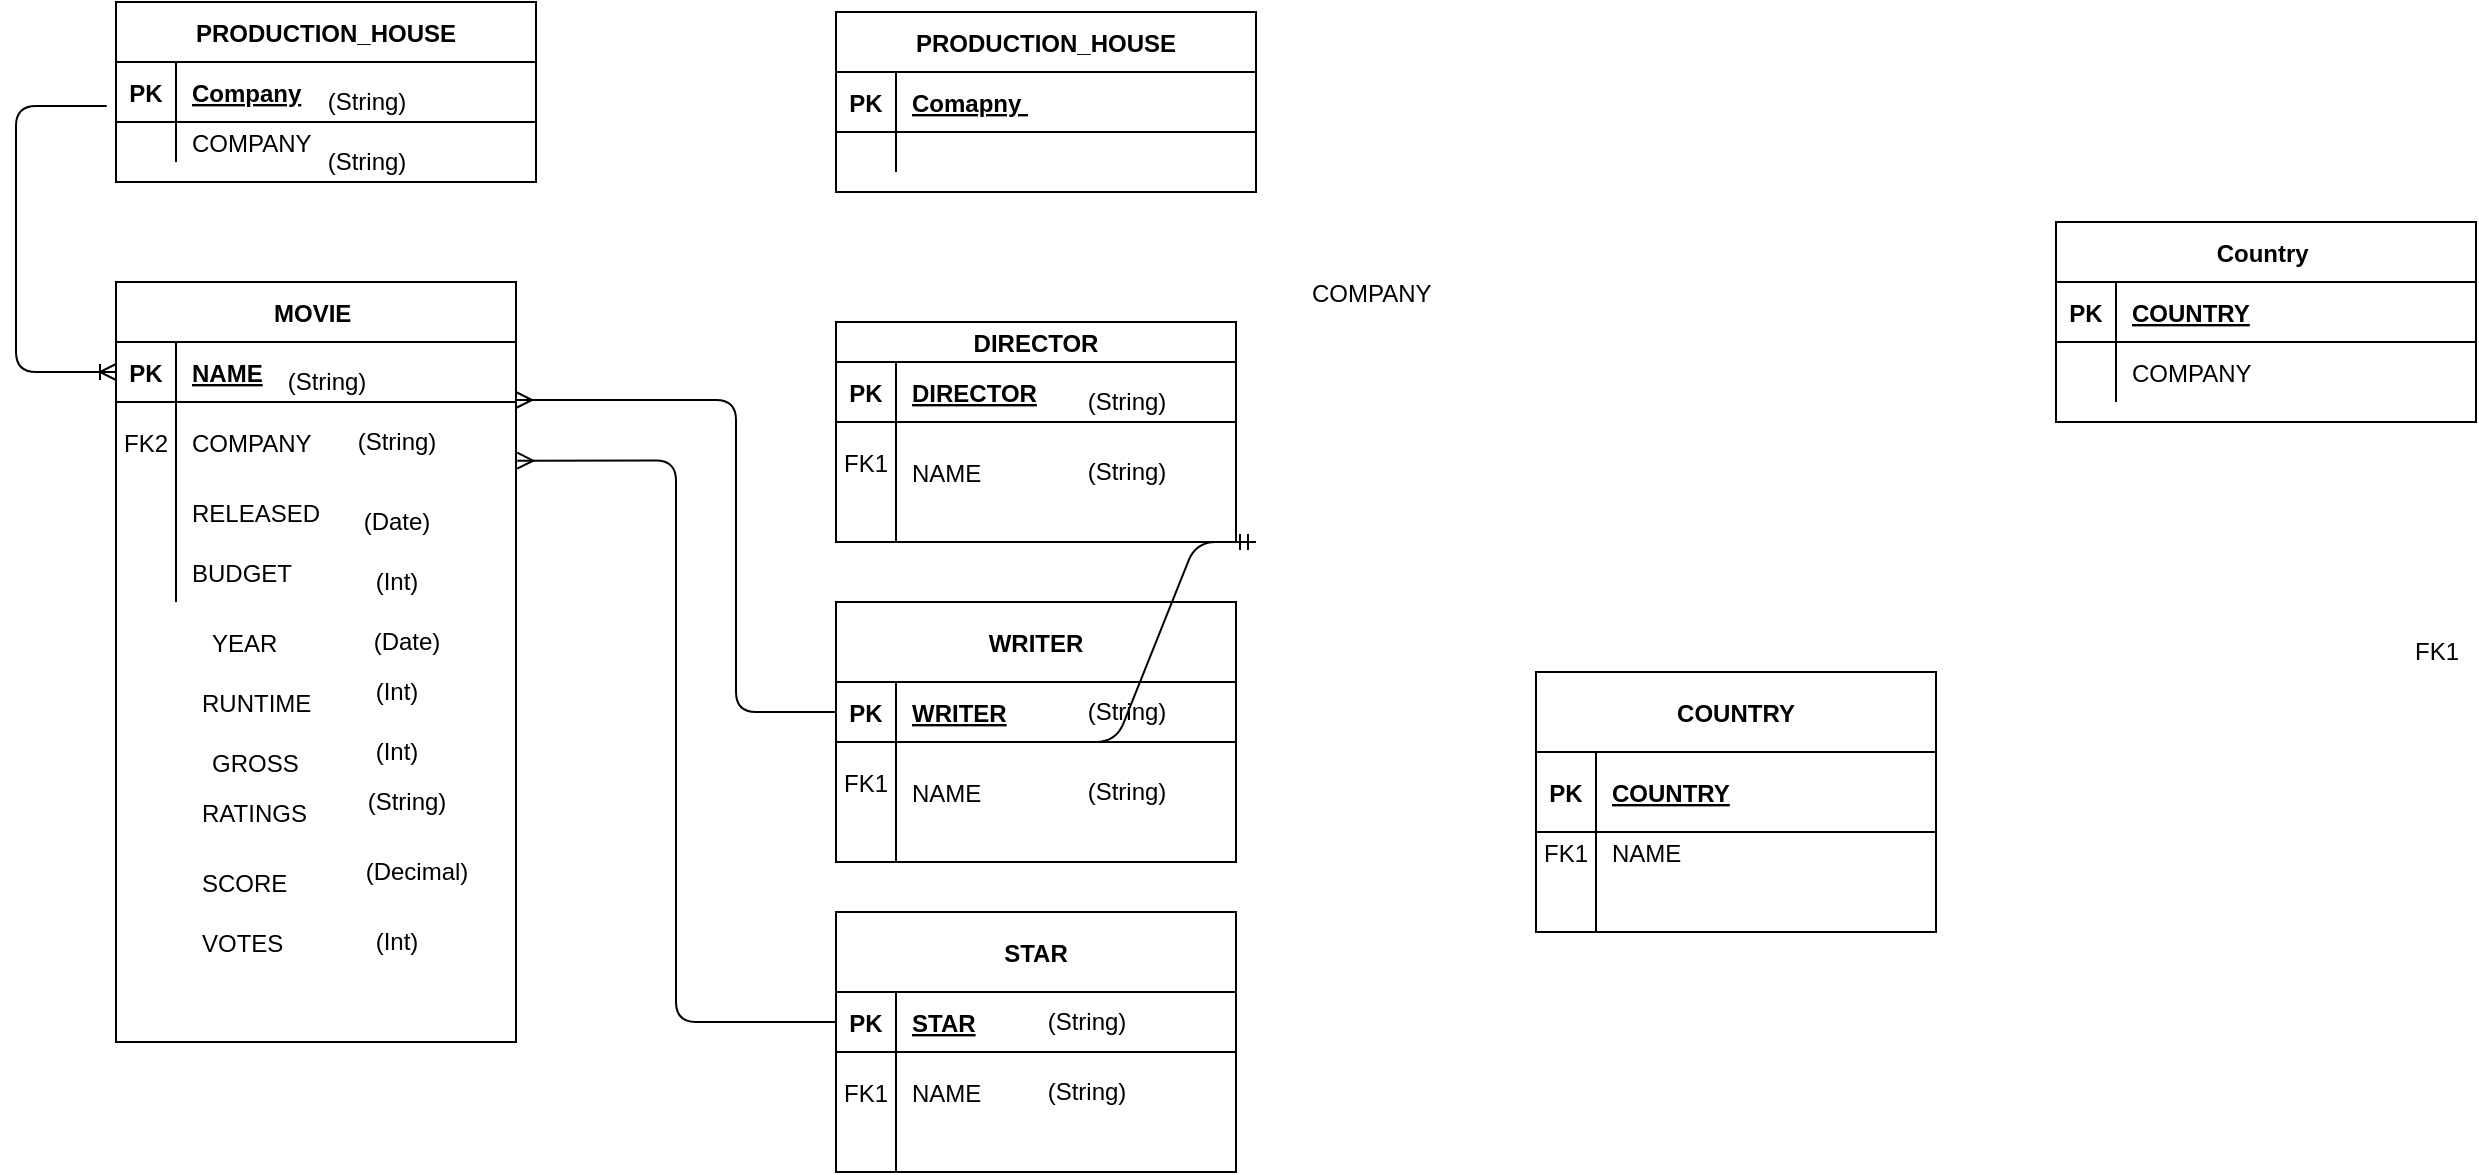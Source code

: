 <mxfile version="14.4.2" type="github">
  <diagram id="R2lEEEUBdFMjLlhIrx00" name="Page-1">
    <mxGraphModel dx="1662" dy="796" grid="1" gridSize="10" guides="1" tooltips="1" connect="1" arrows="1" fold="1" page="1" pageScale="1" pageWidth="850" pageHeight="1100" math="0" shadow="0" extFonts="Permanent Marker^https://fonts.googleapis.com/css?family=Permanent+Marker">
      <root>
        <mxCell id="0" />
        <mxCell id="1" parent="0" />
        <mxCell id="C-vyLk0tnHw3VtMMgP7b-2" value="COUNTRY" style="shape=table;startSize=40;container=1;collapsible=1;childLayout=tableLayout;fixedRows=1;rowLines=0;fontStyle=1;align=center;resizeLast=1;" parent="1" vertex="1">
          <mxGeometry x="790" y="365" width="200" height="130" as="geometry">
            <mxRectangle x="360" y="80" width="110" height="40" as="alternateBounds" />
          </mxGeometry>
        </mxCell>
        <mxCell id="C-vyLk0tnHw3VtMMgP7b-3" value="" style="shape=partialRectangle;collapsible=0;dropTarget=0;pointerEvents=0;fillColor=none;points=[[0,0.5],[1,0.5]];portConstraint=eastwest;top=0;left=0;right=0;bottom=1;" parent="C-vyLk0tnHw3VtMMgP7b-2" vertex="1">
          <mxGeometry y="40" width="200" height="40" as="geometry" />
        </mxCell>
        <mxCell id="C-vyLk0tnHw3VtMMgP7b-4" value="PK" style="shape=partialRectangle;overflow=hidden;connectable=0;fillColor=none;top=0;left=0;bottom=0;right=0;fontStyle=1;" parent="C-vyLk0tnHw3VtMMgP7b-3" vertex="1">
          <mxGeometry width="30" height="40" as="geometry" />
        </mxCell>
        <mxCell id="C-vyLk0tnHw3VtMMgP7b-5" value="COUNTRY" style="shape=partialRectangle;overflow=hidden;connectable=0;fillColor=none;top=0;left=0;bottom=0;right=0;align=left;spacingLeft=6;fontStyle=5;" parent="C-vyLk0tnHw3VtMMgP7b-3" vertex="1">
          <mxGeometry x="30" width="170" height="40" as="geometry" />
        </mxCell>
        <mxCell id="C-vyLk0tnHw3VtMMgP7b-6" value="" style="shape=partialRectangle;collapsible=0;dropTarget=0;pointerEvents=0;fillColor=none;points=[[0,0.5],[1,0.5]];portConstraint=eastwest;top=0;left=0;right=0;bottom=0;" parent="C-vyLk0tnHw3VtMMgP7b-2" vertex="1">
          <mxGeometry y="80" width="200" height="20" as="geometry" />
        </mxCell>
        <mxCell id="C-vyLk0tnHw3VtMMgP7b-7" value="FK1" style="shape=partialRectangle;overflow=hidden;connectable=0;fillColor=none;top=0;left=0;bottom=0;right=0;" parent="C-vyLk0tnHw3VtMMgP7b-6" vertex="1">
          <mxGeometry width="30" height="20" as="geometry" />
        </mxCell>
        <mxCell id="C-vyLk0tnHw3VtMMgP7b-8" value="NAME" style="shape=partialRectangle;overflow=hidden;connectable=0;fillColor=none;top=0;left=0;bottom=0;right=0;align=left;spacingLeft=6;" parent="C-vyLk0tnHw3VtMMgP7b-6" vertex="1">
          <mxGeometry x="30" width="170" height="20" as="geometry" />
        </mxCell>
        <mxCell id="C-vyLk0tnHw3VtMMgP7b-9" value="" style="shape=partialRectangle;collapsible=0;dropTarget=0;pointerEvents=0;fillColor=none;points=[[0,0.5],[1,0.5]];portConstraint=eastwest;top=0;left=0;right=0;bottom=0;" parent="C-vyLk0tnHw3VtMMgP7b-2" vertex="1">
          <mxGeometry y="100" width="200" height="30" as="geometry" />
        </mxCell>
        <mxCell id="C-vyLk0tnHw3VtMMgP7b-10" value="" style="shape=partialRectangle;overflow=hidden;connectable=0;fillColor=none;top=0;left=0;bottom=0;right=0;" parent="C-vyLk0tnHw3VtMMgP7b-9" vertex="1">
          <mxGeometry width="30" height="30" as="geometry" />
        </mxCell>
        <mxCell id="C-vyLk0tnHw3VtMMgP7b-11" value="" style="shape=partialRectangle;overflow=hidden;connectable=0;fillColor=none;top=0;left=0;bottom=0;right=0;align=left;spacingLeft=6;" parent="C-vyLk0tnHw3VtMMgP7b-9" vertex="1">
          <mxGeometry x="30" width="170" height="30" as="geometry" />
        </mxCell>
        <mxCell id="C-vyLk0tnHw3VtMMgP7b-13" value="DIRECTOR" style="shape=table;startSize=20;container=1;collapsible=1;childLayout=tableLayout;fixedRows=1;rowLines=0;fontStyle=1;align=center;resizeLast=1;" parent="1" vertex="1">
          <mxGeometry x="440" y="190" width="200" height="110" as="geometry" />
        </mxCell>
        <mxCell id="C-vyLk0tnHw3VtMMgP7b-14" value="" style="shape=partialRectangle;collapsible=0;dropTarget=0;pointerEvents=0;fillColor=none;points=[[0,0.5],[1,0.5]];portConstraint=eastwest;top=0;left=0;right=0;bottom=1;" parent="C-vyLk0tnHw3VtMMgP7b-13" vertex="1">
          <mxGeometry y="20" width="200" height="30" as="geometry" />
        </mxCell>
        <mxCell id="C-vyLk0tnHw3VtMMgP7b-15" value="PK" style="shape=partialRectangle;overflow=hidden;connectable=0;fillColor=none;top=0;left=0;bottom=0;right=0;fontStyle=1;" parent="C-vyLk0tnHw3VtMMgP7b-14" vertex="1">
          <mxGeometry width="30" height="30" as="geometry" />
        </mxCell>
        <mxCell id="C-vyLk0tnHw3VtMMgP7b-16" value="DIRECTOR" style="shape=partialRectangle;overflow=hidden;connectable=0;fillColor=none;top=0;left=0;bottom=0;right=0;align=left;spacingLeft=6;fontStyle=5;" parent="C-vyLk0tnHw3VtMMgP7b-14" vertex="1">
          <mxGeometry x="30" width="170" height="30" as="geometry" />
        </mxCell>
        <mxCell id="C-vyLk0tnHw3VtMMgP7b-17" value="" style="shape=partialRectangle;collapsible=0;dropTarget=0;pointerEvents=0;fillColor=none;points=[[0,0.5],[1,0.5]];portConstraint=eastwest;top=0;left=0;right=0;bottom=0;" parent="C-vyLk0tnHw3VtMMgP7b-13" vertex="1">
          <mxGeometry y="50" width="200" height="40" as="geometry" />
        </mxCell>
        <mxCell id="C-vyLk0tnHw3VtMMgP7b-18" value="FK1" style="shape=partialRectangle;overflow=hidden;connectable=0;fillColor=none;top=0;left=0;bottom=0;right=0;" parent="C-vyLk0tnHw3VtMMgP7b-17" vertex="1">
          <mxGeometry width="30" height="40" as="geometry" />
        </mxCell>
        <mxCell id="C-vyLk0tnHw3VtMMgP7b-19" value="" style="shape=partialRectangle;overflow=hidden;connectable=0;fillColor=none;top=0;left=0;bottom=0;right=0;align=left;spacingLeft=6;" parent="C-vyLk0tnHw3VtMMgP7b-17" vertex="1">
          <mxGeometry x="30" width="170" height="40" as="geometry" />
        </mxCell>
        <mxCell id="C-vyLk0tnHw3VtMMgP7b-20" value="" style="shape=partialRectangle;collapsible=0;dropTarget=0;pointerEvents=0;fillColor=none;points=[[0,0.5],[1,0.5]];portConstraint=eastwest;top=0;left=0;right=0;bottom=0;" parent="C-vyLk0tnHw3VtMMgP7b-13" vertex="1">
          <mxGeometry y="90" width="200" height="20" as="geometry" />
        </mxCell>
        <mxCell id="C-vyLk0tnHw3VtMMgP7b-21" value="" style="shape=partialRectangle;overflow=hidden;connectable=0;fillColor=none;top=0;left=0;bottom=0;right=0;" parent="C-vyLk0tnHw3VtMMgP7b-20" vertex="1">
          <mxGeometry width="30" height="20" as="geometry" />
        </mxCell>
        <mxCell id="C-vyLk0tnHw3VtMMgP7b-22" value="" style="shape=partialRectangle;overflow=hidden;connectable=0;fillColor=none;top=0;left=0;bottom=0;right=0;align=left;spacingLeft=6;" parent="C-vyLk0tnHw3VtMMgP7b-20" vertex="1">
          <mxGeometry x="30" width="170" height="20" as="geometry" />
        </mxCell>
        <mxCell id="C-vyLk0tnHw3VtMMgP7b-23" value="PRODUCTION_HOUSE" style="shape=table;startSize=30;container=1;collapsible=1;childLayout=tableLayout;fixedRows=1;rowLines=0;fontStyle=1;align=center;resizeLast=1;" parent="1" vertex="1">
          <mxGeometry x="80" y="30" width="210" height="90" as="geometry" />
        </mxCell>
        <mxCell id="C-vyLk0tnHw3VtMMgP7b-24" value="" style="shape=partialRectangle;collapsible=0;dropTarget=0;pointerEvents=0;fillColor=none;points=[[0,0.5],[1,0.5]];portConstraint=eastwest;top=0;left=0;right=0;bottom=1;" parent="C-vyLk0tnHw3VtMMgP7b-23" vertex="1">
          <mxGeometry y="30" width="210" height="30" as="geometry" />
        </mxCell>
        <mxCell id="C-vyLk0tnHw3VtMMgP7b-25" value="PK" style="shape=partialRectangle;overflow=hidden;connectable=0;fillColor=none;top=0;left=0;bottom=0;right=0;fontStyle=1;" parent="C-vyLk0tnHw3VtMMgP7b-24" vertex="1">
          <mxGeometry width="30" height="30" as="geometry" />
        </mxCell>
        <mxCell id="C-vyLk0tnHw3VtMMgP7b-26" value="Company" style="shape=partialRectangle;overflow=hidden;connectable=0;fillColor=none;top=0;left=0;bottom=0;right=0;align=left;spacingLeft=6;fontStyle=5;" parent="C-vyLk0tnHw3VtMMgP7b-24" vertex="1">
          <mxGeometry x="30" width="180" height="30" as="geometry" />
        </mxCell>
        <mxCell id="C-vyLk0tnHw3VtMMgP7b-27" value="" style="shape=partialRectangle;collapsible=0;dropTarget=0;pointerEvents=0;fillColor=none;points=[[0,0.5],[1,0.5]];portConstraint=eastwest;top=0;left=0;right=0;bottom=0;" parent="C-vyLk0tnHw3VtMMgP7b-23" vertex="1">
          <mxGeometry y="60" width="210" height="20" as="geometry" />
        </mxCell>
        <mxCell id="C-vyLk0tnHw3VtMMgP7b-28" value="" style="shape=partialRectangle;overflow=hidden;connectable=0;fillColor=none;top=0;left=0;bottom=0;right=0;" parent="C-vyLk0tnHw3VtMMgP7b-27" vertex="1">
          <mxGeometry width="30" height="20" as="geometry" />
        </mxCell>
        <mxCell id="C-vyLk0tnHw3VtMMgP7b-29" value="COMPANY" style="shape=partialRectangle;overflow=hidden;connectable=0;fillColor=none;top=0;left=0;bottom=0;right=0;align=left;spacingLeft=6;" parent="C-vyLk0tnHw3VtMMgP7b-27" vertex="1">
          <mxGeometry x="30" width="180" height="20" as="geometry" />
        </mxCell>
        <mxCell id="ex7AgGXrtvUulMtOmVfk-1" value="NAME" style="shape=partialRectangle;overflow=hidden;connectable=0;fillColor=none;top=0;left=0;bottom=0;right=0;align=left;spacingLeft=6;" vertex="1" parent="1">
          <mxGeometry x="470" y="250" width="230" height="30" as="geometry" />
        </mxCell>
        <mxCell id="ex7AgGXrtvUulMtOmVfk-5" value="MOVIE " style="shape=table;startSize=30;container=1;collapsible=1;childLayout=tableLayout;fixedRows=1;rowLines=0;fontStyle=1;align=center;resizeLast=1;" vertex="1" parent="1">
          <mxGeometry x="80" y="170" width="200" height="380" as="geometry" />
        </mxCell>
        <mxCell id="ex7AgGXrtvUulMtOmVfk-6" value="" style="shape=partialRectangle;collapsible=0;dropTarget=0;pointerEvents=0;fillColor=none;points=[[0,0.5],[1,0.5]];portConstraint=eastwest;top=0;left=0;right=0;bottom=1;" vertex="1" parent="ex7AgGXrtvUulMtOmVfk-5">
          <mxGeometry y="30" width="200" height="30" as="geometry" />
        </mxCell>
        <mxCell id="ex7AgGXrtvUulMtOmVfk-7" value="PK" style="shape=partialRectangle;overflow=hidden;connectable=0;fillColor=none;top=0;left=0;bottom=0;right=0;fontStyle=1;" vertex="1" parent="ex7AgGXrtvUulMtOmVfk-6">
          <mxGeometry width="30" height="30" as="geometry" />
        </mxCell>
        <mxCell id="ex7AgGXrtvUulMtOmVfk-8" value="NAME" style="shape=partialRectangle;overflow=hidden;connectable=0;fillColor=none;top=0;left=0;bottom=0;right=0;align=left;spacingLeft=6;fontStyle=5;" vertex="1" parent="ex7AgGXrtvUulMtOmVfk-6">
          <mxGeometry x="30" width="170" height="30" as="geometry" />
        </mxCell>
        <mxCell id="ex7AgGXrtvUulMtOmVfk-9" value="" style="shape=partialRectangle;collapsible=0;dropTarget=0;pointerEvents=0;fillColor=none;points=[[0,0.5],[1,0.5]];portConstraint=eastwest;top=0;left=0;right=0;bottom=0;" vertex="1" parent="ex7AgGXrtvUulMtOmVfk-5">
          <mxGeometry y="60" width="200" height="40" as="geometry" />
        </mxCell>
        <mxCell id="ex7AgGXrtvUulMtOmVfk-10" value="FK2" style="shape=partialRectangle;overflow=hidden;connectable=0;fillColor=none;top=0;left=0;bottom=0;right=0;" vertex="1" parent="ex7AgGXrtvUulMtOmVfk-9">
          <mxGeometry width="30" height="40" as="geometry" />
        </mxCell>
        <mxCell id="ex7AgGXrtvUulMtOmVfk-11" value="COMPANY" style="shape=partialRectangle;overflow=hidden;connectable=0;fillColor=none;top=0;left=0;bottom=0;right=0;align=left;spacingLeft=6;" vertex="1" parent="ex7AgGXrtvUulMtOmVfk-9">
          <mxGeometry x="30" width="170" height="40" as="geometry" />
        </mxCell>
        <mxCell id="ex7AgGXrtvUulMtOmVfk-12" value="" style="shape=partialRectangle;collapsible=0;dropTarget=0;pointerEvents=0;fillColor=none;points=[[0,0.5],[1,0.5]];portConstraint=eastwest;top=0;left=0;right=0;bottom=0;" vertex="1" parent="ex7AgGXrtvUulMtOmVfk-5">
          <mxGeometry y="100" width="200" height="30" as="geometry" />
        </mxCell>
        <mxCell id="ex7AgGXrtvUulMtOmVfk-13" value="" style="shape=partialRectangle;overflow=hidden;connectable=0;fillColor=none;top=0;left=0;bottom=0;right=0;" vertex="1" parent="ex7AgGXrtvUulMtOmVfk-12">
          <mxGeometry width="30" height="30" as="geometry" />
        </mxCell>
        <mxCell id="ex7AgGXrtvUulMtOmVfk-14" value="RELEASED" style="shape=partialRectangle;overflow=hidden;connectable=0;fillColor=none;top=0;left=0;bottom=0;right=0;align=left;spacingLeft=6;" vertex="1" parent="ex7AgGXrtvUulMtOmVfk-12">
          <mxGeometry x="30" width="170" height="30" as="geometry" />
        </mxCell>
        <mxCell id="ex7AgGXrtvUulMtOmVfk-28" value="" style="shape=partialRectangle;collapsible=0;dropTarget=0;pointerEvents=0;fillColor=none;points=[[0,0.5],[1,0.5]];portConstraint=eastwest;top=0;left=0;right=0;bottom=0;" vertex="1" parent="ex7AgGXrtvUulMtOmVfk-5">
          <mxGeometry y="130" width="200" height="30" as="geometry" />
        </mxCell>
        <mxCell id="ex7AgGXrtvUulMtOmVfk-29" value="" style="shape=partialRectangle;overflow=hidden;connectable=0;fillColor=none;top=0;left=0;bottom=0;right=0;" vertex="1" parent="ex7AgGXrtvUulMtOmVfk-28">
          <mxGeometry width="30" height="30" as="geometry" />
        </mxCell>
        <mxCell id="ex7AgGXrtvUulMtOmVfk-30" value="BUDGET" style="shape=partialRectangle;overflow=hidden;connectable=0;fillColor=none;top=0;left=0;bottom=0;right=0;align=left;spacingLeft=6;" vertex="1" parent="ex7AgGXrtvUulMtOmVfk-28">
          <mxGeometry x="30" width="170" height="30" as="geometry" />
        </mxCell>
        <mxCell id="ex7AgGXrtvUulMtOmVfk-15" value="RUNTIME" style="shape=partialRectangle;overflow=hidden;connectable=0;fillColor=none;top=0;left=0;bottom=0;right=0;align=left;spacingLeft=6;" vertex="1" parent="1">
          <mxGeometry x="115" y="365" width="220" height="30" as="geometry" />
        </mxCell>
        <mxCell id="ex7AgGXrtvUulMtOmVfk-16" value="YEAR" style="shape=partialRectangle;overflow=hidden;connectable=0;fillColor=none;top=0;left=0;bottom=0;right=0;align=left;spacingLeft=6;" vertex="1" parent="1">
          <mxGeometry x="120" y="335" width="220" height="30" as="geometry" />
        </mxCell>
        <mxCell id="ex7AgGXrtvUulMtOmVfk-60" value="WRITER" style="shape=table;startSize=40;container=1;collapsible=1;childLayout=tableLayout;fixedRows=1;rowLines=0;fontStyle=1;align=center;resizeLast=1;" vertex="1" parent="1">
          <mxGeometry x="440" y="330" width="200" height="130" as="geometry" />
        </mxCell>
        <mxCell id="ex7AgGXrtvUulMtOmVfk-61" value="" style="shape=partialRectangle;collapsible=0;dropTarget=0;pointerEvents=0;fillColor=none;points=[[0,0.5],[1,0.5]];portConstraint=eastwest;top=0;left=0;right=0;bottom=1;" vertex="1" parent="ex7AgGXrtvUulMtOmVfk-60">
          <mxGeometry y="40" width="200" height="30" as="geometry" />
        </mxCell>
        <mxCell id="ex7AgGXrtvUulMtOmVfk-62" value="PK" style="shape=partialRectangle;overflow=hidden;connectable=0;fillColor=none;top=0;left=0;bottom=0;right=0;fontStyle=1;" vertex="1" parent="ex7AgGXrtvUulMtOmVfk-61">
          <mxGeometry width="30" height="30" as="geometry" />
        </mxCell>
        <mxCell id="ex7AgGXrtvUulMtOmVfk-63" value="WRITER" style="shape=partialRectangle;overflow=hidden;connectable=0;fillColor=none;top=0;left=0;bottom=0;right=0;align=left;spacingLeft=6;fontStyle=5;" vertex="1" parent="ex7AgGXrtvUulMtOmVfk-61">
          <mxGeometry x="30" width="170" height="30" as="geometry" />
        </mxCell>
        <mxCell id="ex7AgGXrtvUulMtOmVfk-64" value="" style="shape=partialRectangle;collapsible=0;dropTarget=0;pointerEvents=0;fillColor=none;points=[[0,0.5],[1,0.5]];portConstraint=eastwest;top=0;left=0;right=0;bottom=0;" vertex="1" parent="ex7AgGXrtvUulMtOmVfk-60">
          <mxGeometry y="70" width="200" height="40" as="geometry" />
        </mxCell>
        <mxCell id="ex7AgGXrtvUulMtOmVfk-65" value="FK1" style="shape=partialRectangle;overflow=hidden;connectable=0;fillColor=none;top=0;left=0;bottom=0;right=0;" vertex="1" parent="ex7AgGXrtvUulMtOmVfk-64">
          <mxGeometry width="30" height="40" as="geometry" />
        </mxCell>
        <mxCell id="ex7AgGXrtvUulMtOmVfk-66" value="" style="shape=partialRectangle;overflow=hidden;connectable=0;fillColor=none;top=0;left=0;bottom=0;right=0;align=left;spacingLeft=6;" vertex="1" parent="ex7AgGXrtvUulMtOmVfk-64">
          <mxGeometry x="30" width="170" height="40" as="geometry" />
        </mxCell>
        <mxCell id="ex7AgGXrtvUulMtOmVfk-67" value="" style="shape=partialRectangle;collapsible=0;dropTarget=0;pointerEvents=0;fillColor=none;points=[[0,0.5],[1,0.5]];portConstraint=eastwest;top=0;left=0;right=0;bottom=0;" vertex="1" parent="ex7AgGXrtvUulMtOmVfk-60">
          <mxGeometry y="110" width="200" height="20" as="geometry" />
        </mxCell>
        <mxCell id="ex7AgGXrtvUulMtOmVfk-68" value="" style="shape=partialRectangle;overflow=hidden;connectable=0;fillColor=none;top=0;left=0;bottom=0;right=0;" vertex="1" parent="ex7AgGXrtvUulMtOmVfk-67">
          <mxGeometry width="30" height="20" as="geometry" />
        </mxCell>
        <mxCell id="ex7AgGXrtvUulMtOmVfk-69" value="" style="shape=partialRectangle;overflow=hidden;connectable=0;fillColor=none;top=0;left=0;bottom=0;right=0;align=left;spacingLeft=6;" vertex="1" parent="ex7AgGXrtvUulMtOmVfk-67">
          <mxGeometry x="30" width="170" height="20" as="geometry" />
        </mxCell>
        <mxCell id="ex7AgGXrtvUulMtOmVfk-70" value="STAR" style="shape=table;startSize=40;container=1;collapsible=1;childLayout=tableLayout;fixedRows=1;rowLines=0;fontStyle=1;align=center;resizeLast=1;" vertex="1" parent="1">
          <mxGeometry x="440" y="485" width="200" height="130" as="geometry" />
        </mxCell>
        <mxCell id="ex7AgGXrtvUulMtOmVfk-71" value="" style="shape=partialRectangle;collapsible=0;dropTarget=0;pointerEvents=0;fillColor=none;points=[[0,0.5],[1,0.5]];portConstraint=eastwest;top=0;left=0;right=0;bottom=1;" vertex="1" parent="ex7AgGXrtvUulMtOmVfk-70">
          <mxGeometry y="40" width="200" height="30" as="geometry" />
        </mxCell>
        <mxCell id="ex7AgGXrtvUulMtOmVfk-72" value="PK" style="shape=partialRectangle;overflow=hidden;connectable=0;fillColor=none;top=0;left=0;bottom=0;right=0;fontStyle=1;" vertex="1" parent="ex7AgGXrtvUulMtOmVfk-71">
          <mxGeometry width="30" height="30" as="geometry" />
        </mxCell>
        <mxCell id="ex7AgGXrtvUulMtOmVfk-73" value="STAR" style="shape=partialRectangle;overflow=hidden;connectable=0;fillColor=none;top=0;left=0;bottom=0;right=0;align=left;spacingLeft=6;fontStyle=5;" vertex="1" parent="ex7AgGXrtvUulMtOmVfk-71">
          <mxGeometry x="30" width="170" height="30" as="geometry" />
        </mxCell>
        <mxCell id="ex7AgGXrtvUulMtOmVfk-74" value="" style="shape=partialRectangle;collapsible=0;dropTarget=0;pointerEvents=0;fillColor=none;points=[[0,0.5],[1,0.5]];portConstraint=eastwest;top=0;left=0;right=0;bottom=0;" vertex="1" parent="ex7AgGXrtvUulMtOmVfk-70">
          <mxGeometry y="70" width="200" height="40" as="geometry" />
        </mxCell>
        <mxCell id="ex7AgGXrtvUulMtOmVfk-75" value="FK1" style="shape=partialRectangle;overflow=hidden;connectable=0;fillColor=none;top=0;left=0;bottom=0;right=0;" vertex="1" parent="ex7AgGXrtvUulMtOmVfk-74">
          <mxGeometry width="30" height="40" as="geometry" />
        </mxCell>
        <mxCell id="ex7AgGXrtvUulMtOmVfk-76" value="" style="shape=partialRectangle;overflow=hidden;connectable=0;fillColor=none;top=0;left=0;bottom=0;right=0;align=left;spacingLeft=6;" vertex="1" parent="ex7AgGXrtvUulMtOmVfk-74">
          <mxGeometry x="30" width="170" height="40" as="geometry" />
        </mxCell>
        <mxCell id="ex7AgGXrtvUulMtOmVfk-77" value="" style="shape=partialRectangle;collapsible=0;dropTarget=0;pointerEvents=0;fillColor=none;points=[[0,0.5],[1,0.5]];portConstraint=eastwest;top=0;left=0;right=0;bottom=0;" vertex="1" parent="ex7AgGXrtvUulMtOmVfk-70">
          <mxGeometry y="110" width="200" height="20" as="geometry" />
        </mxCell>
        <mxCell id="ex7AgGXrtvUulMtOmVfk-78" value="" style="shape=partialRectangle;overflow=hidden;connectable=0;fillColor=none;top=0;left=0;bottom=0;right=0;" vertex="1" parent="ex7AgGXrtvUulMtOmVfk-77">
          <mxGeometry width="30" height="20" as="geometry" />
        </mxCell>
        <mxCell id="ex7AgGXrtvUulMtOmVfk-79" value="" style="shape=partialRectangle;overflow=hidden;connectable=0;fillColor=none;top=0;left=0;bottom=0;right=0;align=left;spacingLeft=6;" vertex="1" parent="ex7AgGXrtvUulMtOmVfk-77">
          <mxGeometry x="30" width="170" height="20" as="geometry" />
        </mxCell>
        <mxCell id="ex7AgGXrtvUulMtOmVfk-80" value="NAME" style="shape=partialRectangle;overflow=hidden;connectable=0;fillColor=none;top=0;left=0;bottom=0;right=0;align=left;spacingLeft=6;" vertex="1" parent="1">
          <mxGeometry x="470" y="410" width="230" height="30" as="geometry" />
        </mxCell>
        <mxCell id="ex7AgGXrtvUulMtOmVfk-82" value="NAME" style="shape=partialRectangle;overflow=hidden;connectable=0;fillColor=none;top=0;left=0;bottom=0;right=0;align=left;spacingLeft=6;" vertex="1" parent="1">
          <mxGeometry x="470" y="560" width="230" height="30" as="geometry" />
        </mxCell>
        <mxCell id="ex7AgGXrtvUulMtOmVfk-83" value="GROSS" style="shape=partialRectangle;overflow=hidden;connectable=0;fillColor=none;top=0;left=0;bottom=0;right=0;align=left;spacingLeft=6;" vertex="1" parent="1">
          <mxGeometry x="120" y="395" width="210" height="30" as="geometry" />
        </mxCell>
        <mxCell id="ex7AgGXrtvUulMtOmVfk-87" value="" style="edgeStyle=orthogonalEdgeStyle;fontSize=12;html=1;endArrow=ERoneToMany;exitX=-0.022;exitY=0.733;exitDx=0;exitDy=0;exitPerimeter=0;entryX=0;entryY=0.5;entryDx=0;entryDy=0;" edge="1" parent="1" source="C-vyLk0tnHw3VtMMgP7b-24" target="ex7AgGXrtvUulMtOmVfk-6">
          <mxGeometry width="100" height="100" relative="1" as="geometry">
            <mxPoint x="420" y="250" as="sourcePoint" />
            <mxPoint x="520" y="150" as="targetPoint" />
            <Array as="points">
              <mxPoint x="30" y="82" />
              <mxPoint x="30" y="215" />
            </Array>
          </mxGeometry>
        </mxCell>
        <mxCell id="ex7AgGXrtvUulMtOmVfk-94" value="" style="fontSize=12;html=1;endArrow=ERmany;exitX=0;exitY=0.5;exitDx=0;exitDy=0;edgeStyle=orthogonalEdgeStyle;elbow=vertical;" edge="1" parent="1" source="ex7AgGXrtvUulMtOmVfk-61">
          <mxGeometry width="100" height="100" relative="1" as="geometry">
            <mxPoint x="480" y="310" as="sourcePoint" />
            <mxPoint x="280" y="229" as="targetPoint" />
            <Array as="points">
              <mxPoint x="390" y="385" />
              <mxPoint x="390" y="229" />
            </Array>
          </mxGeometry>
        </mxCell>
        <mxCell id="ex7AgGXrtvUulMtOmVfk-95" value="" style="fontSize=12;html=1;endArrow=ERmany;exitX=0;exitY=0.5;exitDx=0;exitDy=0;entryX=1.003;entryY=0.733;entryDx=0;entryDy=0;entryPerimeter=0;edgeStyle=orthogonalEdgeStyle;elbow=vertical;" edge="1" parent="1" source="ex7AgGXrtvUulMtOmVfk-71" target="ex7AgGXrtvUulMtOmVfk-9">
          <mxGeometry width="100" height="100" relative="1" as="geometry">
            <mxPoint x="430" y="550" as="sourcePoint" />
            <mxPoint x="280" y="220" as="targetPoint" />
          </mxGeometry>
        </mxCell>
        <mxCell id="ex7AgGXrtvUulMtOmVfk-110" value="(String)" style="text;html=1;align=center;verticalAlign=middle;resizable=0;points=[];autosize=1;" vertex="1" parent="1">
          <mxGeometry x="180" y="70" width="50" height="20" as="geometry" />
        </mxCell>
        <mxCell id="ex7AgGXrtvUulMtOmVfk-114" value="(String)" style="text;html=1;align=center;verticalAlign=middle;resizable=0;points=[];autosize=1;" vertex="1" parent="1">
          <mxGeometry x="180" y="100" width="50" height="20" as="geometry" />
        </mxCell>
        <mxCell id="ex7AgGXrtvUulMtOmVfk-115" value="(String)" style="text;html=1;align=center;verticalAlign=middle;resizable=0;points=[];autosize=1;" vertex="1" parent="1">
          <mxGeometry x="160" y="210" width="50" height="20" as="geometry" />
        </mxCell>
        <mxCell id="ex7AgGXrtvUulMtOmVfk-116" value="(String)" style="text;html=1;align=center;verticalAlign=middle;resizable=0;points=[];autosize=1;" vertex="1" parent="1">
          <mxGeometry x="195" y="240" width="50" height="20" as="geometry" />
        </mxCell>
        <mxCell id="ex7AgGXrtvUulMtOmVfk-117" value="(Date)" style="text;html=1;align=center;verticalAlign=middle;resizable=0;points=[];autosize=1;" vertex="1" parent="1">
          <mxGeometry x="195" y="280" width="50" height="20" as="geometry" />
        </mxCell>
        <mxCell id="ex7AgGXrtvUulMtOmVfk-118" value="(Int)" style="text;html=1;align=center;verticalAlign=middle;resizable=0;points=[];autosize=1;" vertex="1" parent="1">
          <mxGeometry x="200" y="310" width="40" height="20" as="geometry" />
        </mxCell>
        <mxCell id="ex7AgGXrtvUulMtOmVfk-119" value="(Date)" style="text;html=1;align=center;verticalAlign=middle;resizable=0;points=[];autosize=1;" vertex="1" parent="1">
          <mxGeometry x="200" y="340" width="50" height="20" as="geometry" />
        </mxCell>
        <mxCell id="ex7AgGXrtvUulMtOmVfk-120" value="(Int)" style="text;html=1;align=center;verticalAlign=middle;resizable=0;points=[];autosize=1;" vertex="1" parent="1">
          <mxGeometry x="200" y="395" width="40" height="20" as="geometry" />
        </mxCell>
        <mxCell id="ex7AgGXrtvUulMtOmVfk-121" value="(Int)" style="text;html=1;align=center;verticalAlign=middle;resizable=0;points=[];autosize=1;" vertex="1" parent="1">
          <mxGeometry x="200" y="365" width="40" height="20" as="geometry" />
        </mxCell>
        <mxCell id="ex7AgGXrtvUulMtOmVfk-122" value="(String)" style="text;html=1;align=center;verticalAlign=middle;resizable=0;points=[];autosize=1;" vertex="1" parent="1">
          <mxGeometry x="560" y="220" width="50" height="20" as="geometry" />
        </mxCell>
        <mxCell id="ex7AgGXrtvUulMtOmVfk-123" value="(String)" style="text;html=1;align=center;verticalAlign=middle;resizable=0;points=[];autosize=1;" vertex="1" parent="1">
          <mxGeometry x="560" y="255" width="50" height="20" as="geometry" />
        </mxCell>
        <mxCell id="ex7AgGXrtvUulMtOmVfk-124" value="(String)" style="text;html=1;align=center;verticalAlign=middle;resizable=0;points=[];autosize=1;" vertex="1" parent="1">
          <mxGeometry x="560" y="375" width="50" height="20" as="geometry" />
        </mxCell>
        <mxCell id="ex7AgGXrtvUulMtOmVfk-125" value="(String)" style="text;html=1;align=center;verticalAlign=middle;resizable=0;points=[];autosize=1;" vertex="1" parent="1">
          <mxGeometry x="560" y="415" width="50" height="20" as="geometry" />
        </mxCell>
        <mxCell id="ex7AgGXrtvUulMtOmVfk-126" value="(String)" style="text;html=1;align=center;verticalAlign=middle;resizable=0;points=[];autosize=1;" vertex="1" parent="1">
          <mxGeometry x="540" y="530" width="50" height="20" as="geometry" />
        </mxCell>
        <mxCell id="ex7AgGXrtvUulMtOmVfk-127" value="(String)" style="text;html=1;align=center;verticalAlign=middle;resizable=0;points=[];autosize=1;" vertex="1" parent="1">
          <mxGeometry x="540" y="565" width="50" height="20" as="geometry" />
        </mxCell>
        <mxCell id="ex7AgGXrtvUulMtOmVfk-128" value="(String)" style="text;html=1;align=center;verticalAlign=middle;resizable=0;points=[];autosize=1;" vertex="1" parent="1">
          <mxGeometry x="200" y="420" width="50" height="20" as="geometry" />
        </mxCell>
        <mxCell id="ex7AgGXrtvUulMtOmVfk-129" value="(Int)" style="text;html=1;align=center;verticalAlign=middle;resizable=0;points=[];autosize=1;" vertex="1" parent="1">
          <mxGeometry x="200" y="490" width="40" height="20" as="geometry" />
        </mxCell>
        <mxCell id="ex7AgGXrtvUulMtOmVfk-130" value="(Decimal)" style="text;html=1;align=center;verticalAlign=middle;resizable=0;points=[];autosize=1;" vertex="1" parent="1">
          <mxGeometry x="195" y="455" width="70" height="20" as="geometry" />
        </mxCell>
        <mxCell id="ex7AgGXrtvUulMtOmVfk-138" value="RATINGS" style="shape=partialRectangle;overflow=hidden;connectable=0;fillColor=none;top=0;left=0;bottom=0;right=0;align=left;spacingLeft=6;" vertex="1" parent="1">
          <mxGeometry x="115" y="420" width="210" height="30" as="geometry" />
        </mxCell>
        <mxCell id="ex7AgGXrtvUulMtOmVfk-139" value="SCORE" style="shape=partialRectangle;overflow=hidden;connectable=0;fillColor=none;top=0;left=0;bottom=0;right=0;align=left;spacingLeft=6;" vertex="1" parent="1">
          <mxGeometry x="115" y="455" width="210" height="30" as="geometry" />
        </mxCell>
        <mxCell id="ex7AgGXrtvUulMtOmVfk-140" value="VOTES" style="shape=partialRectangle;overflow=hidden;connectable=0;fillColor=none;top=0;left=0;bottom=0;right=0;align=left;spacingLeft=6;" vertex="1" parent="1">
          <mxGeometry x="115" y="485" width="210" height="30" as="geometry" />
        </mxCell>
        <mxCell id="ex7AgGXrtvUulMtOmVfk-141" value="" style="edgeStyle=entityRelationEdgeStyle;fontSize=12;html=1;endArrow=ERmandOne;" edge="1" parent="1">
          <mxGeometry width="100" height="100" relative="1" as="geometry">
            <mxPoint x="550" y="400" as="sourcePoint" />
            <mxPoint x="650" y="300" as="targetPoint" />
          </mxGeometry>
        </mxCell>
        <mxCell id="ex7AgGXrtvUulMtOmVfk-142" value="COMPANY" style="shape=partialRectangle;overflow=hidden;connectable=0;fillColor=none;top=0;left=0;bottom=0;right=0;align=left;spacingLeft=6;" vertex="1" parent="1">
          <mxGeometry x="670" y="160" width="180" height="30" as="geometry" />
        </mxCell>
        <mxCell id="ex7AgGXrtvUulMtOmVfk-143" value="Country " style="shape=table;startSize=30;container=1;collapsible=1;childLayout=tableLayout;fixedRows=1;rowLines=0;fontStyle=1;align=center;resizeLast=1;" vertex="1" parent="1">
          <mxGeometry x="1050" y="140" width="210" height="100" as="geometry" />
        </mxCell>
        <mxCell id="ex7AgGXrtvUulMtOmVfk-144" value="" style="shape=partialRectangle;collapsible=0;dropTarget=0;pointerEvents=0;fillColor=none;points=[[0,0.5],[1,0.5]];portConstraint=eastwest;top=0;left=0;right=0;bottom=1;" vertex="1" parent="ex7AgGXrtvUulMtOmVfk-143">
          <mxGeometry y="30" width="210" height="30" as="geometry" />
        </mxCell>
        <mxCell id="ex7AgGXrtvUulMtOmVfk-145" value="PK" style="shape=partialRectangle;overflow=hidden;connectable=0;fillColor=none;top=0;left=0;bottom=0;right=0;fontStyle=1;" vertex="1" parent="ex7AgGXrtvUulMtOmVfk-144">
          <mxGeometry width="30" height="30" as="geometry" />
        </mxCell>
        <mxCell id="ex7AgGXrtvUulMtOmVfk-146" value="COUNTRY" style="shape=partialRectangle;overflow=hidden;connectable=0;fillColor=none;top=0;left=0;bottom=0;right=0;align=left;spacingLeft=6;fontStyle=5;" vertex="1" parent="ex7AgGXrtvUulMtOmVfk-144">
          <mxGeometry x="30" width="180" height="30" as="geometry" />
        </mxCell>
        <mxCell id="ex7AgGXrtvUulMtOmVfk-147" value="" style="shape=partialRectangle;collapsible=0;dropTarget=0;pointerEvents=0;fillColor=none;points=[[0,0.5],[1,0.5]];portConstraint=eastwest;top=0;left=0;right=0;bottom=0;" vertex="1" parent="ex7AgGXrtvUulMtOmVfk-143">
          <mxGeometry y="60" width="210" height="30" as="geometry" />
        </mxCell>
        <mxCell id="ex7AgGXrtvUulMtOmVfk-148" value="" style="shape=partialRectangle;overflow=hidden;connectable=0;fillColor=none;top=0;left=0;bottom=0;right=0;" vertex="1" parent="ex7AgGXrtvUulMtOmVfk-147">
          <mxGeometry width="30" height="30" as="geometry" />
        </mxCell>
        <mxCell id="ex7AgGXrtvUulMtOmVfk-149" value="COMPANY" style="shape=partialRectangle;overflow=hidden;connectable=0;fillColor=none;top=0;left=0;bottom=0;right=0;align=left;spacingLeft=6;" vertex="1" parent="ex7AgGXrtvUulMtOmVfk-147">
          <mxGeometry x="30" width="180" height="30" as="geometry" />
        </mxCell>
        <mxCell id="ex7AgGXrtvUulMtOmVfk-150" value="FK1" style="text;html=1;align=center;verticalAlign=middle;resizable=0;points=[];autosize=1;" vertex="1" parent="1">
          <mxGeometry x="1220" y="345" width="40" height="20" as="geometry" />
        </mxCell>
        <mxCell id="ex7AgGXrtvUulMtOmVfk-151" value="PRODUCTION_HOUSE" style="shape=table;startSize=30;container=1;collapsible=1;childLayout=tableLayout;fixedRows=1;rowLines=0;fontStyle=1;align=center;resizeLast=1;" vertex="1" parent="1">
          <mxGeometry x="440" y="35" width="210" height="90" as="geometry" />
        </mxCell>
        <mxCell id="ex7AgGXrtvUulMtOmVfk-152" value="" style="shape=partialRectangle;collapsible=0;dropTarget=0;pointerEvents=0;fillColor=none;points=[[0,0.5],[1,0.5]];portConstraint=eastwest;top=0;left=0;right=0;bottom=1;" vertex="1" parent="ex7AgGXrtvUulMtOmVfk-151">
          <mxGeometry y="30" width="210" height="30" as="geometry" />
        </mxCell>
        <mxCell id="ex7AgGXrtvUulMtOmVfk-153" value="PK" style="shape=partialRectangle;overflow=hidden;connectable=0;fillColor=none;top=0;left=0;bottom=0;right=0;fontStyle=1;" vertex="1" parent="ex7AgGXrtvUulMtOmVfk-152">
          <mxGeometry width="30" height="30" as="geometry" />
        </mxCell>
        <mxCell id="ex7AgGXrtvUulMtOmVfk-154" value="Comapny " style="shape=partialRectangle;overflow=hidden;connectable=0;fillColor=none;top=0;left=0;bottom=0;right=0;align=left;spacingLeft=6;fontStyle=5;" vertex="1" parent="ex7AgGXrtvUulMtOmVfk-152">
          <mxGeometry x="30" width="180" height="30" as="geometry" />
        </mxCell>
        <mxCell id="ex7AgGXrtvUulMtOmVfk-155" value="" style="shape=partialRectangle;collapsible=0;dropTarget=0;pointerEvents=0;fillColor=none;points=[[0,0.5],[1,0.5]];portConstraint=eastwest;top=0;left=0;right=0;bottom=0;" vertex="1" parent="ex7AgGXrtvUulMtOmVfk-151">
          <mxGeometry y="60" width="210" height="20" as="geometry" />
        </mxCell>
        <mxCell id="ex7AgGXrtvUulMtOmVfk-156" value="" style="shape=partialRectangle;overflow=hidden;connectable=0;fillColor=none;top=0;left=0;bottom=0;right=0;" vertex="1" parent="ex7AgGXrtvUulMtOmVfk-155">
          <mxGeometry width="30" height="20" as="geometry" />
        </mxCell>
        <mxCell id="ex7AgGXrtvUulMtOmVfk-157" value="" style="shape=partialRectangle;overflow=hidden;connectable=0;fillColor=none;top=0;left=0;bottom=0;right=0;align=left;spacingLeft=6;" vertex="1" parent="ex7AgGXrtvUulMtOmVfk-155">
          <mxGeometry x="30" width="180" height="20" as="geometry" />
        </mxCell>
      </root>
    </mxGraphModel>
  </diagram>
</mxfile>
